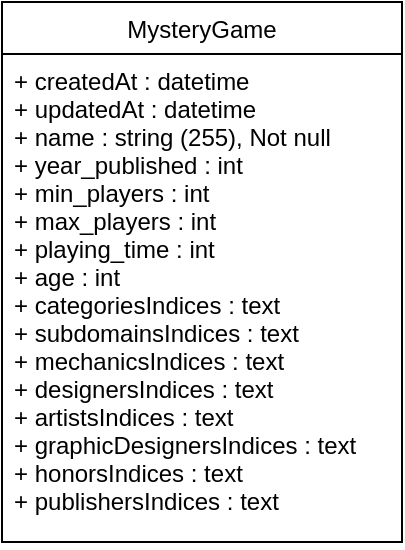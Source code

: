 <mxfile>
    <diagram id="a15hz9-23WmVmtZylEJc" name="Page-1">
        <mxGraphModel dx="318" dy="268" grid="1" gridSize="10" guides="1" tooltips="1" connect="1" arrows="1" fold="1" page="1" pageScale="1" pageWidth="827" pageHeight="1169" math="0" shadow="0">
            <root>
                <mxCell id="0"/>
                <mxCell id="1" parent="0"/>
                <mxCell id="2" value="MysteryGame" style="swimlane;fontStyle=0;childLayout=stackLayout;horizontal=1;startSize=26;fillColor=none;horizontalStack=0;resizeParent=1;resizeParentMax=0;resizeLast=0;collapsible=1;marginBottom=0;" vertex="1" parent="1">
                    <mxGeometry x="280" y="220" width="200" height="270" as="geometry"/>
                </mxCell>
                <mxCell id="3" value="+ createdAt : datetime&#10;+ updatedAt : datetime &#10;+ name : string (255), Not null&#10;+ year_published : int&#10;+ min_players : int&#10;+ max_players : int&#10;+ playing_time : int&#10;+ age : int&#10;+ categoriesIndices : text&#10;+ subdomainsIndices : text&#10;+ mechanicsIndices : text&#10;+ designersIndices : text&#10;+ artistsIndices : text&#10;+ graphicDesignersIndices : text&#10;+ honorsIndices : text&#10;+ publishersIndices : text" style="text;strokeColor=none;fillColor=none;align=left;verticalAlign=top;spacingLeft=4;spacingRight=4;overflow=hidden;rotatable=0;points=[[0,0.5],[1,0.5]];portConstraint=eastwest;" vertex="1" parent="2">
                    <mxGeometry y="26" width="200" height="244" as="geometry"/>
                </mxCell>
            </root>
        </mxGraphModel>
    </diagram>
</mxfile>